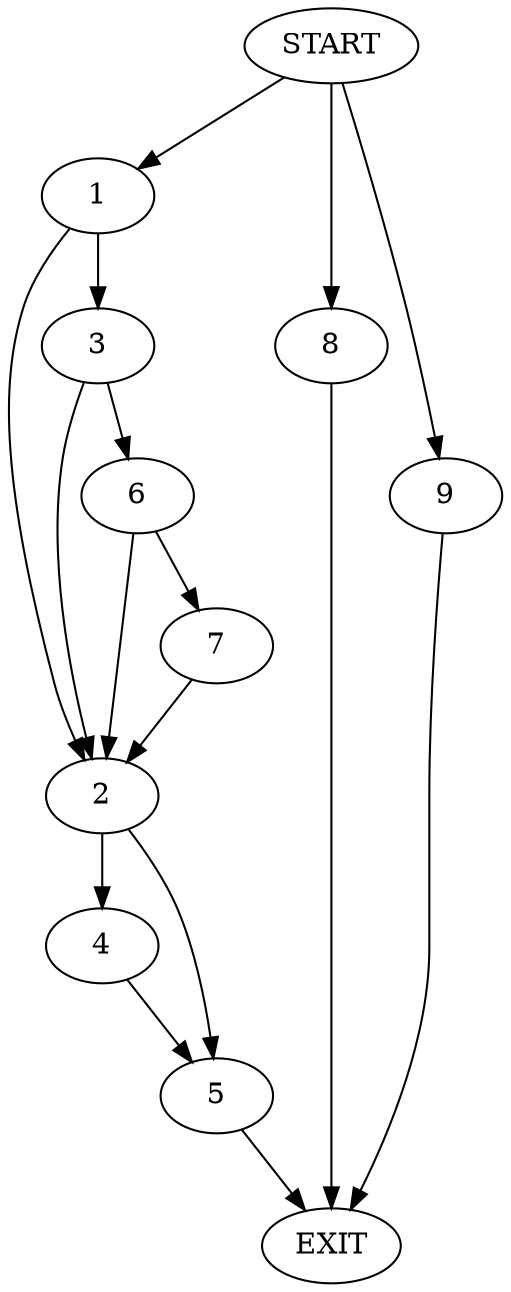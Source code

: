 digraph {
0 [label="START"]
10 [label="EXIT"]
0 -> 1
1 -> 2
1 -> 3
2 -> 4
2 -> 5
3 -> 2
3 -> 6
6 -> 2
6 -> 7
7 -> 2
5 -> 10
4 -> 5
0 -> 8
8 -> 10
0 -> 9
9 -> 10
}
